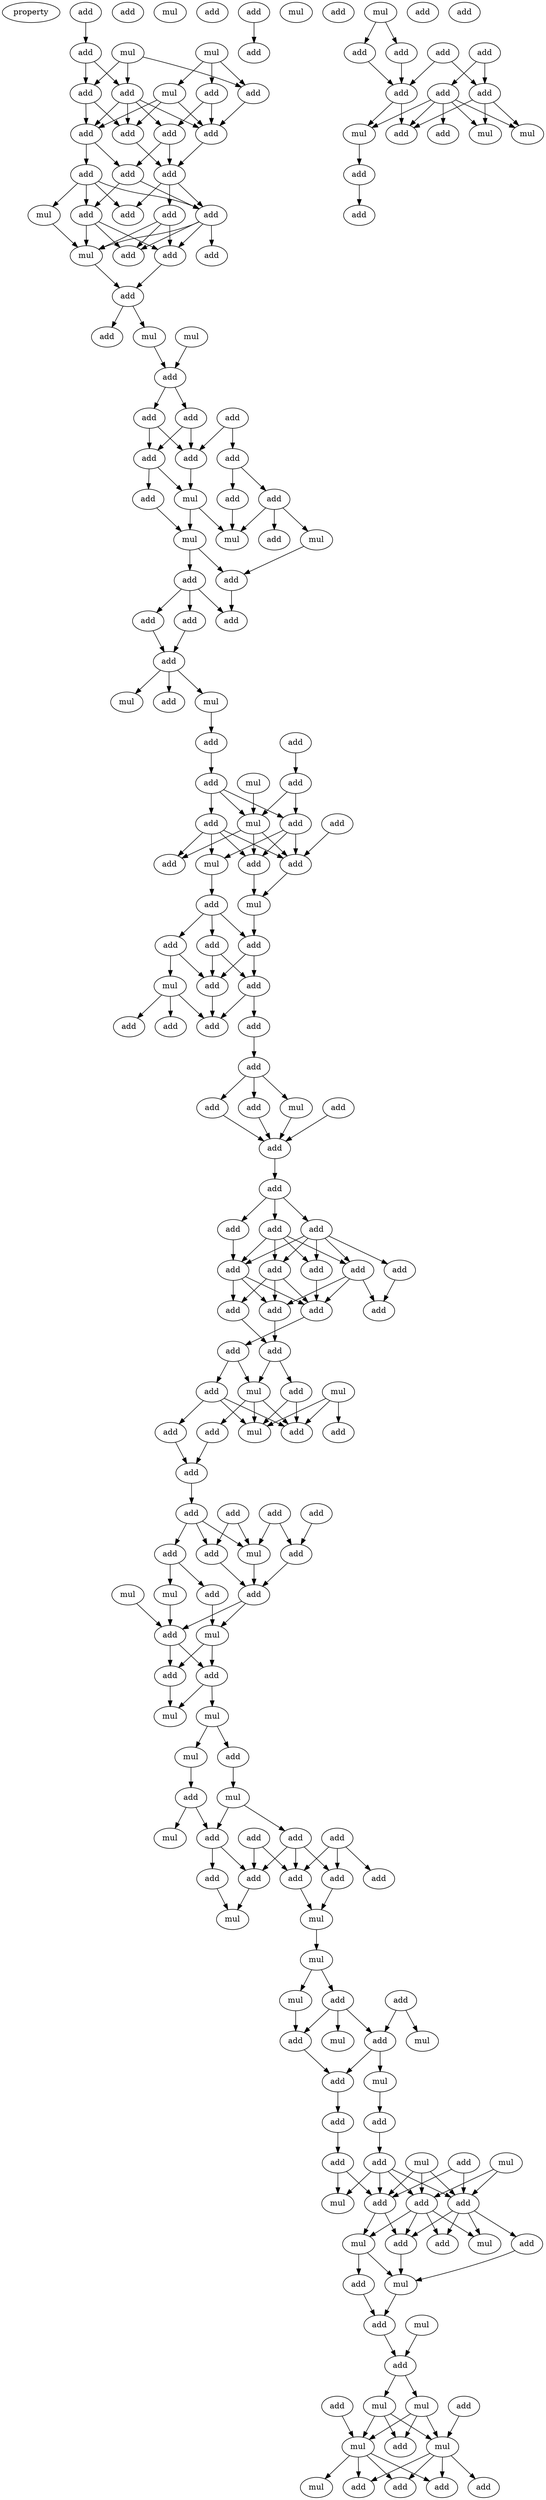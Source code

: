 digraph {
    node [fontcolor=black]
    property [mul=2,lf=1.0]
    0 [ label = add ];
    1 [ label = add ];
    2 [ label = mul ];
    3 [ label = mul ];
    4 [ label = add ];
    5 [ label = mul ];
    6 [ label = add ];
    7 [ label = add ];
    8 [ label = add ];
    9 [ label = add ];
    10 [ label = add ];
    11 [ label = add ];
    12 [ label = add ];
    13 [ label = add ];
    14 [ label = add ];
    15 [ label = add ];
    16 [ label = add ];
    17 [ label = add ];
    18 [ label = mul ];
    19 [ label = add ];
    20 [ label = add ];
    21 [ label = add ];
    22 [ label = add ];
    23 [ label = add ];
    24 [ label = mul ];
    25 [ label = add ];
    26 [ label = add ];
    27 [ label = add ];
    28 [ label = mul ];
    29 [ label = mul ];
    30 [ label = mul ];
    31 [ label = add ];
    32 [ label = add ];
    33 [ label = add ];
    34 [ label = add ];
    35 [ label = add ];
    36 [ label = add ];
    37 [ label = add ];
    38 [ label = add ];
    39 [ label = add ];
    40 [ label = mul ];
    41 [ label = add ];
    42 [ label = add ];
    43 [ label = mul ];
    44 [ label = mul ];
    45 [ label = mul ];
    46 [ label = add ];
    47 [ label = add ];
    48 [ label = add ];
    49 [ label = add ];
    50 [ label = add ];
    51 [ label = add ];
    52 [ label = mul ];
    53 [ label = add ];
    54 [ label = mul ];
    55 [ label = add ];
    56 [ label = add ];
    57 [ label = add ];
    58 [ label = add ];
    59 [ label = mul ];
    60 [ label = add ];
    61 [ label = mul ];
    62 [ label = add ];
    63 [ label = add ];
    64 [ label = add ];
    65 [ label = mul ];
    66 [ label = add ];
    67 [ label = add ];
    68 [ label = add ];
    69 [ label = mul ];
    70 [ label = add ];
    71 [ label = add ];
    72 [ label = add ];
    73 [ label = mul ];
    74 [ label = add ];
    75 [ label = add ];
    76 [ label = add ];
    77 [ label = add ];
    78 [ label = add ];
    79 [ label = add ];
    80 [ label = add ];
    81 [ label = add ];
    82 [ label = add ];
    83 [ label = add ];
    84 [ label = add ];
    85 [ label = mul ];
    86 [ label = add ];
    87 [ label = add ];
    88 [ label = add ];
    89 [ label = add ];
    90 [ label = add ];
    91 [ label = add ];
    92 [ label = add ];
    93 [ label = add ];
    94 [ label = add ];
    95 [ label = add ];
    96 [ label = add ];
    97 [ label = add ];
    98 [ label = add ];
    99 [ label = add ];
    100 [ label = add ];
    101 [ label = add ];
    102 [ label = add ];
    103 [ label = add ];
    104 [ label = add ];
    105 [ label = mul ];
    106 [ label = mul ];
    107 [ label = add ];
    108 [ label = add ];
    109 [ label = add ];
    110 [ label = mul ];
    111 [ label = add ];
    112 [ label = add ];
    113 [ label = add ];
    114 [ label = add ];
    115 [ label = add ];
    116 [ label = add ];
    117 [ label = add ];
    118 [ label = add ];
    119 [ label = add ];
    120 [ label = mul ];
    121 [ label = add ];
    122 [ label = mul ];
    123 [ label = mul ];
    124 [ label = add ];
    125 [ label = add ];
    126 [ label = add ];
    127 [ label = mul ];
    128 [ label = add ];
    129 [ label = add ];
    130 [ label = mul ];
    131 [ label = mul ];
    132 [ label = mul ];
    133 [ label = mul ];
    134 [ label = add ];
    135 [ label = mul ];
    136 [ label = add ];
    137 [ label = add ];
    138 [ label = add ];
    139 [ label = mul ];
    140 [ label = add ];
    141 [ label = add ];
    142 [ label = add ];
    143 [ label = add ];
    144 [ label = add ];
    145 [ label = add ];
    146 [ label = add ];
    147 [ label = mul ];
    148 [ label = mul ];
    149 [ label = mul ];
    150 [ label = add ];
    151 [ label = add ];
    152 [ label = add ];
    153 [ label = mul ];
    154 [ label = add ];
    155 [ label = mul ];
    156 [ label = add ];
    157 [ label = mul ];
    158 [ label = mul ];
    159 [ label = add ];
    160 [ label = add ];
    161 [ label = add ];
    162 [ label = mul ];
    163 [ label = mul ];
    164 [ label = add ];
    165 [ label = add ];
    166 [ label = add ];
    167 [ label = add ];
    168 [ label = add ];
    169 [ label = mul ];
    170 [ label = add ];
    171 [ label = add ];
    172 [ label = add ];
    173 [ label = mul ];
    174 [ label = add ];
    175 [ label = mul ];
    176 [ label = mul ];
    177 [ label = add ];
    178 [ label = mul ];
    179 [ label = add ];
    180 [ label = add ];
    181 [ label = add ];
    182 [ label = mul ];
    183 [ label = add ];
    184 [ label = mul ];
    185 [ label = mul ];
    186 [ label = add ];
    187 [ label = mul ];
    188 [ label = mul ];
    189 [ label = add ];
    190 [ label = add ];
    191 [ label = add ];
    192 [ label = add ];
    193 [ label = mul ];
    194 [ label = add ];
    195 [ label = add ];
    196 [ label = add ];
    197 [ label = add ];
    198 [ label = add ];
    199 [ label = add ];
    200 [ label = add ];
    201 [ label = add ];
    202 [ label = mul ];
    203 [ label = add ];
    204 [ label = mul ];
    205 [ label = add ];
    206 [ label = mul ];
    207 [ label = add ];
    208 [ label = add ];
    209 [ label = add ];
    0 -> 1 [ name = 0 ];
    1 -> 4 [ name = 1 ];
    1 -> 8 [ name = 2 ];
    2 -> 4 [ name = 3 ];
    2 -> 6 [ name = 4 ];
    2 -> 8 [ name = 5 ];
    3 -> 5 [ name = 6 ];
    3 -> 6 [ name = 7 ];
    3 -> 7 [ name = 8 ];
    4 -> 9 [ name = 9 ];
    4 -> 10 [ name = 10 ];
    4 -> 11 [ name = 11 ];
    4 -> 12 [ name = 12 ];
    5 -> 9 [ name = 13 ];
    5 -> 10 [ name = 14 ];
    5 -> 12 [ name = 15 ];
    6 -> 12 [ name = 16 ];
    7 -> 11 [ name = 17 ];
    7 -> 12 [ name = 18 ];
    8 -> 9 [ name = 19 ];
    8 -> 10 [ name = 20 ];
    9 -> 13 [ name = 21 ];
    10 -> 14 [ name = 22 ];
    10 -> 15 [ name = 23 ];
    11 -> 13 [ name = 24 ];
    11 -> 14 [ name = 25 ];
    12 -> 13 [ name = 26 ];
    13 -> 17 [ name = 27 ];
    13 -> 19 [ name = 28 ];
    13 -> 20 [ name = 29 ];
    14 -> 16 [ name = 30 ];
    14 -> 19 [ name = 31 ];
    15 -> 16 [ name = 32 ];
    15 -> 17 [ name = 33 ];
    15 -> 18 [ name = 34 ];
    15 -> 19 [ name = 35 ];
    16 -> 21 [ name = 36 ];
    16 -> 22 [ name = 37 ];
    16 -> 24 [ name = 38 ];
    18 -> 24 [ name = 39 ];
    19 -> 21 [ name = 40 ];
    19 -> 22 [ name = 41 ];
    19 -> 23 [ name = 42 ];
    19 -> 24 [ name = 43 ];
    20 -> 21 [ name = 44 ];
    20 -> 22 [ name = 45 ];
    20 -> 24 [ name = 46 ];
    22 -> 25 [ name = 47 ];
    24 -> 25 [ name = 48 ];
    25 -> 27 [ name = 49 ];
    25 -> 28 [ name = 50 ];
    28 -> 31 [ name = 51 ];
    30 -> 31 [ name = 52 ];
    31 -> 32 [ name = 53 ];
    31 -> 33 [ name = 54 ];
    32 -> 35 [ name = 55 ];
    32 -> 37 [ name = 56 ];
    33 -> 35 [ name = 57 ];
    33 -> 37 [ name = 58 ];
    34 -> 36 [ name = 59 ];
    34 -> 37 [ name = 60 ];
    35 -> 38 [ name = 61 ];
    35 -> 40 [ name = 62 ];
    36 -> 39 [ name = 63 ];
    36 -> 41 [ name = 64 ];
    37 -> 40 [ name = 65 ];
    38 -> 45 [ name = 66 ];
    39 -> 43 [ name = 67 ];
    40 -> 43 [ name = 68 ];
    40 -> 45 [ name = 69 ];
    41 -> 42 [ name = 70 ];
    41 -> 43 [ name = 71 ];
    41 -> 44 [ name = 72 ];
    44 -> 46 [ name = 73 ];
    45 -> 46 [ name = 74 ];
    45 -> 47 [ name = 75 ];
    46 -> 50 [ name = 76 ];
    47 -> 48 [ name = 77 ];
    47 -> 49 [ name = 78 ];
    47 -> 50 [ name = 79 ];
    48 -> 51 [ name = 80 ];
    49 -> 51 [ name = 81 ];
    51 -> 52 [ name = 82 ];
    51 -> 53 [ name = 83 ];
    51 -> 54 [ name = 84 ];
    54 -> 56 [ name = 85 ];
    55 -> 58 [ name = 86 ];
    56 -> 57 [ name = 87 ];
    57 -> 60 [ name = 88 ];
    57 -> 61 [ name = 89 ];
    57 -> 62 [ name = 90 ];
    58 -> 61 [ name = 91 ];
    58 -> 62 [ name = 92 ];
    59 -> 61 [ name = 93 ];
    60 -> 64 [ name = 94 ];
    60 -> 65 [ name = 95 ];
    60 -> 66 [ name = 96 ];
    60 -> 67 [ name = 97 ];
    61 -> 64 [ name = 98 ];
    61 -> 66 [ name = 99 ];
    61 -> 67 [ name = 100 ];
    62 -> 65 [ name = 101 ];
    62 -> 66 [ name = 102 ];
    62 -> 67 [ name = 103 ];
    63 -> 67 [ name = 104 ];
    65 -> 68 [ name = 105 ];
    66 -> 69 [ name = 106 ];
    67 -> 69 [ name = 107 ];
    68 -> 70 [ name = 108 ];
    68 -> 71 [ name = 109 ];
    68 -> 72 [ name = 110 ];
    69 -> 71 [ name = 111 ];
    70 -> 73 [ name = 112 ];
    70 -> 74 [ name = 113 ];
    71 -> 74 [ name = 114 ];
    71 -> 75 [ name = 115 ];
    72 -> 74 [ name = 116 ];
    72 -> 75 [ name = 117 ];
    73 -> 76 [ name = 118 ];
    73 -> 77 [ name = 119 ];
    73 -> 80 [ name = 120 ];
    74 -> 77 [ name = 121 ];
    75 -> 77 [ name = 122 ];
    75 -> 79 [ name = 123 ];
    79 -> 81 [ name = 124 ];
    81 -> 82 [ name = 125 ];
    81 -> 83 [ name = 126 ];
    81 -> 85 [ name = 127 ];
    82 -> 88 [ name = 128 ];
    83 -> 88 [ name = 129 ];
    84 -> 88 [ name = 130 ];
    85 -> 88 [ name = 131 ];
    86 -> 87 [ name = 132 ];
    88 -> 89 [ name = 133 ];
    89 -> 90 [ name = 134 ];
    89 -> 91 [ name = 135 ];
    89 -> 92 [ name = 136 ];
    90 -> 93 [ name = 137 ];
    90 -> 95 [ name = 138 ];
    90 -> 96 [ name = 139 ];
    90 -> 97 [ name = 140 ];
    91 -> 93 [ name = 141 ];
    91 -> 94 [ name = 142 ];
    91 -> 95 [ name = 143 ];
    91 -> 96 [ name = 144 ];
    91 -> 97 [ name = 145 ];
    92 -> 93 [ name = 146 ];
    93 -> 98 [ name = 147 ];
    93 -> 99 [ name = 148 ];
    93 -> 100 [ name = 149 ];
    94 -> 101 [ name = 150 ];
    95 -> 99 [ name = 151 ];
    95 -> 100 [ name = 152 ];
    95 -> 101 [ name = 153 ];
    96 -> 98 [ name = 154 ];
    96 -> 99 [ name = 155 ];
    96 -> 100 [ name = 156 ];
    97 -> 100 [ name = 157 ];
    98 -> 103 [ name = 158 ];
    99 -> 103 [ name = 159 ];
    100 -> 102 [ name = 160 ];
    102 -> 104 [ name = 161 ];
    102 -> 106 [ name = 162 ];
    103 -> 106 [ name = 163 ];
    103 -> 107 [ name = 164 ];
    104 -> 108 [ name = 165 ];
    104 -> 109 [ name = 166 ];
    104 -> 110 [ name = 167 ];
    105 -> 108 [ name = 168 ];
    105 -> 110 [ name = 169 ];
    105 -> 112 [ name = 170 ];
    106 -> 108 [ name = 171 ];
    106 -> 110 [ name = 172 ];
    106 -> 111 [ name = 173 ];
    107 -> 108 [ name = 174 ];
    107 -> 110 [ name = 175 ];
    109 -> 113 [ name = 176 ];
    111 -> 113 [ name = 177 ];
    113 -> 114 [ name = 178 ];
    114 -> 118 [ name = 179 ];
    114 -> 120 [ name = 180 ];
    114 -> 121 [ name = 181 ];
    115 -> 118 [ name = 182 ];
    115 -> 120 [ name = 183 ];
    116 -> 119 [ name = 184 ];
    117 -> 119 [ name = 185 ];
    117 -> 120 [ name = 186 ];
    118 -> 124 [ name = 187 ];
    119 -> 124 [ name = 188 ];
    120 -> 124 [ name = 189 ];
    121 -> 123 [ name = 190 ];
    121 -> 125 [ name = 191 ];
    122 -> 126 [ name = 192 ];
    123 -> 126 [ name = 193 ];
    124 -> 126 [ name = 194 ];
    124 -> 127 [ name = 195 ];
    125 -> 127 [ name = 196 ];
    126 -> 128 [ name = 197 ];
    126 -> 129 [ name = 198 ];
    127 -> 128 [ name = 199 ];
    127 -> 129 [ name = 200 ];
    128 -> 132 [ name = 201 ];
    129 -> 131 [ name = 202 ];
    129 -> 132 [ name = 203 ];
    131 -> 133 [ name = 204 ];
    131 -> 134 [ name = 205 ];
    133 -> 136 [ name = 206 ];
    134 -> 135 [ name = 207 ];
    135 -> 138 [ name = 208 ];
    135 -> 141 [ name = 209 ];
    136 -> 139 [ name = 210 ];
    136 -> 141 [ name = 211 ];
    137 -> 145 [ name = 212 ];
    137 -> 146 [ name = 213 ];
    138 -> 142 [ name = 214 ];
    138 -> 145 [ name = 215 ];
    138 -> 146 [ name = 216 ];
    140 -> 142 [ name = 217 ];
    140 -> 143 [ name = 218 ];
    140 -> 146 [ name = 219 ];
    141 -> 144 [ name = 220 ];
    141 -> 145 [ name = 221 ];
    142 -> 147 [ name = 222 ];
    144 -> 148 [ name = 223 ];
    145 -> 148 [ name = 224 ];
    146 -> 147 [ name = 225 ];
    147 -> 149 [ name = 226 ];
    149 -> 152 [ name = 227 ];
    149 -> 153 [ name = 228 ];
    150 -> 154 [ name = 229 ];
    150 -> 155 [ name = 230 ];
    152 -> 154 [ name = 231 ];
    152 -> 156 [ name = 232 ];
    152 -> 157 [ name = 233 ];
    153 -> 156 [ name = 234 ];
    154 -> 158 [ name = 235 ];
    154 -> 159 [ name = 236 ];
    156 -> 159 [ name = 237 ];
    158 -> 161 [ name = 238 ];
    159 -> 160 [ name = 239 ];
    160 -> 165 [ name = 240 ];
    161 -> 164 [ name = 241 ];
    162 -> 167 [ name = 242 ];
    162 -> 170 [ name = 243 ];
    163 -> 167 [ name = 244 ];
    163 -> 168 [ name = 245 ];
    163 -> 170 [ name = 246 ];
    164 -> 167 [ name = 247 ];
    164 -> 168 [ name = 248 ];
    164 -> 169 [ name = 249 ];
    164 -> 170 [ name = 250 ];
    165 -> 168 [ name = 251 ];
    165 -> 169 [ name = 252 ];
    166 -> 168 [ name = 253 ];
    166 -> 170 [ name = 254 ];
    167 -> 172 [ name = 255 ];
    167 -> 173 [ name = 256 ];
    167 -> 174 [ name = 257 ];
    167 -> 175 [ name = 258 ];
    168 -> 172 [ name = 259 ];
    168 -> 175 [ name = 260 ];
    170 -> 171 [ name = 261 ];
    170 -> 172 [ name = 262 ];
    170 -> 173 [ name = 263 ];
    170 -> 174 [ name = 264 ];
    171 -> 176 [ name = 265 ];
    172 -> 176 [ name = 266 ];
    175 -> 176 [ name = 267 ];
    175 -> 177 [ name = 268 ];
    176 -> 179 [ name = 269 ];
    177 -> 179 [ name = 270 ];
    178 -> 180 [ name = 271 ];
    179 -> 180 [ name = 272 ];
    180 -> 182 [ name = 273 ];
    180 -> 184 [ name = 274 ];
    181 -> 187 [ name = 275 ];
    182 -> 185 [ name = 276 ];
    182 -> 186 [ name = 277 ];
    182 -> 187 [ name = 278 ];
    183 -> 185 [ name = 279 ];
    184 -> 185 [ name = 280 ];
    184 -> 186 [ name = 281 ];
    184 -> 187 [ name = 282 ];
    185 -> 189 [ name = 283 ];
    185 -> 190 [ name = 284 ];
    185 -> 191 [ name = 285 ];
    185 -> 192 [ name = 286 ];
    187 -> 188 [ name = 287 ];
    187 -> 189 [ name = 288 ];
    187 -> 190 [ name = 289 ];
    187 -> 192 [ name = 290 ];
    193 -> 194 [ name = 291 ];
    193 -> 197 [ name = 292 ];
    194 -> 200 [ name = 293 ];
    196 -> 199 [ name = 294 ];
    196 -> 201 [ name = 295 ];
    197 -> 200 [ name = 296 ];
    198 -> 200 [ name = 297 ];
    198 -> 201 [ name = 298 ];
    199 -> 202 [ name = 299 ];
    199 -> 203 [ name = 300 ];
    199 -> 204 [ name = 301 ];
    199 -> 205 [ name = 302 ];
    199 -> 206 [ name = 303 ];
    200 -> 204 [ name = 304 ];
    200 -> 205 [ name = 305 ];
    201 -> 202 [ name = 306 ];
    201 -> 205 [ name = 307 ];
    201 -> 206 [ name = 308 ];
    204 -> 207 [ name = 309 ];
    207 -> 208 [ name = 310 ];
}
